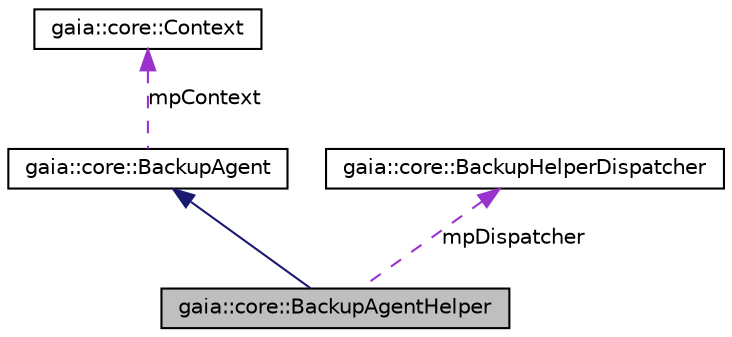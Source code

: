 digraph G
{
  edge [fontname="Helvetica",fontsize="10",labelfontname="Helvetica",labelfontsize="10"];
  node [fontname="Helvetica",fontsize="10",shape=record];
  Node1 [label="gaia::core::BackupAgentHelper",height=0.2,width=0.4,color="black", fillcolor="grey75", style="filled" fontcolor="black"];
  Node2 -> Node1 [dir=back,color="midnightblue",fontsize="10",style="solid",fontname="Helvetica"];
  Node2 [label="gaia::core::BackupAgent",height=0.2,width=0.4,color="black", fillcolor="white", style="filled",URL="$de/dc4/classgaia_1_1core_1_1_backup_agent.html"];
  Node3 -> Node2 [dir=back,color="darkorchid3",fontsize="10",style="dashed",label="mpContext",fontname="Helvetica"];
  Node3 [label="gaia::core::Context",height=0.2,width=0.4,color="black", fillcolor="white", style="filled",URL="$d0/d05/classgaia_1_1core_1_1_context.html",tooltip="Interface to global information about an application environment."];
  Node4 -> Node1 [dir=back,color="darkorchid3",fontsize="10",style="dashed",label="mpDispatcher",fontname="Helvetica"];
  Node4 [label="gaia::core::BackupHelperDispatcher",height=0.2,width=0.4,color="black", fillcolor="white", style="filled",URL="$dd/d29/classgaia_1_1core_1_1_backup_helper_dispatcher.html"];
}
